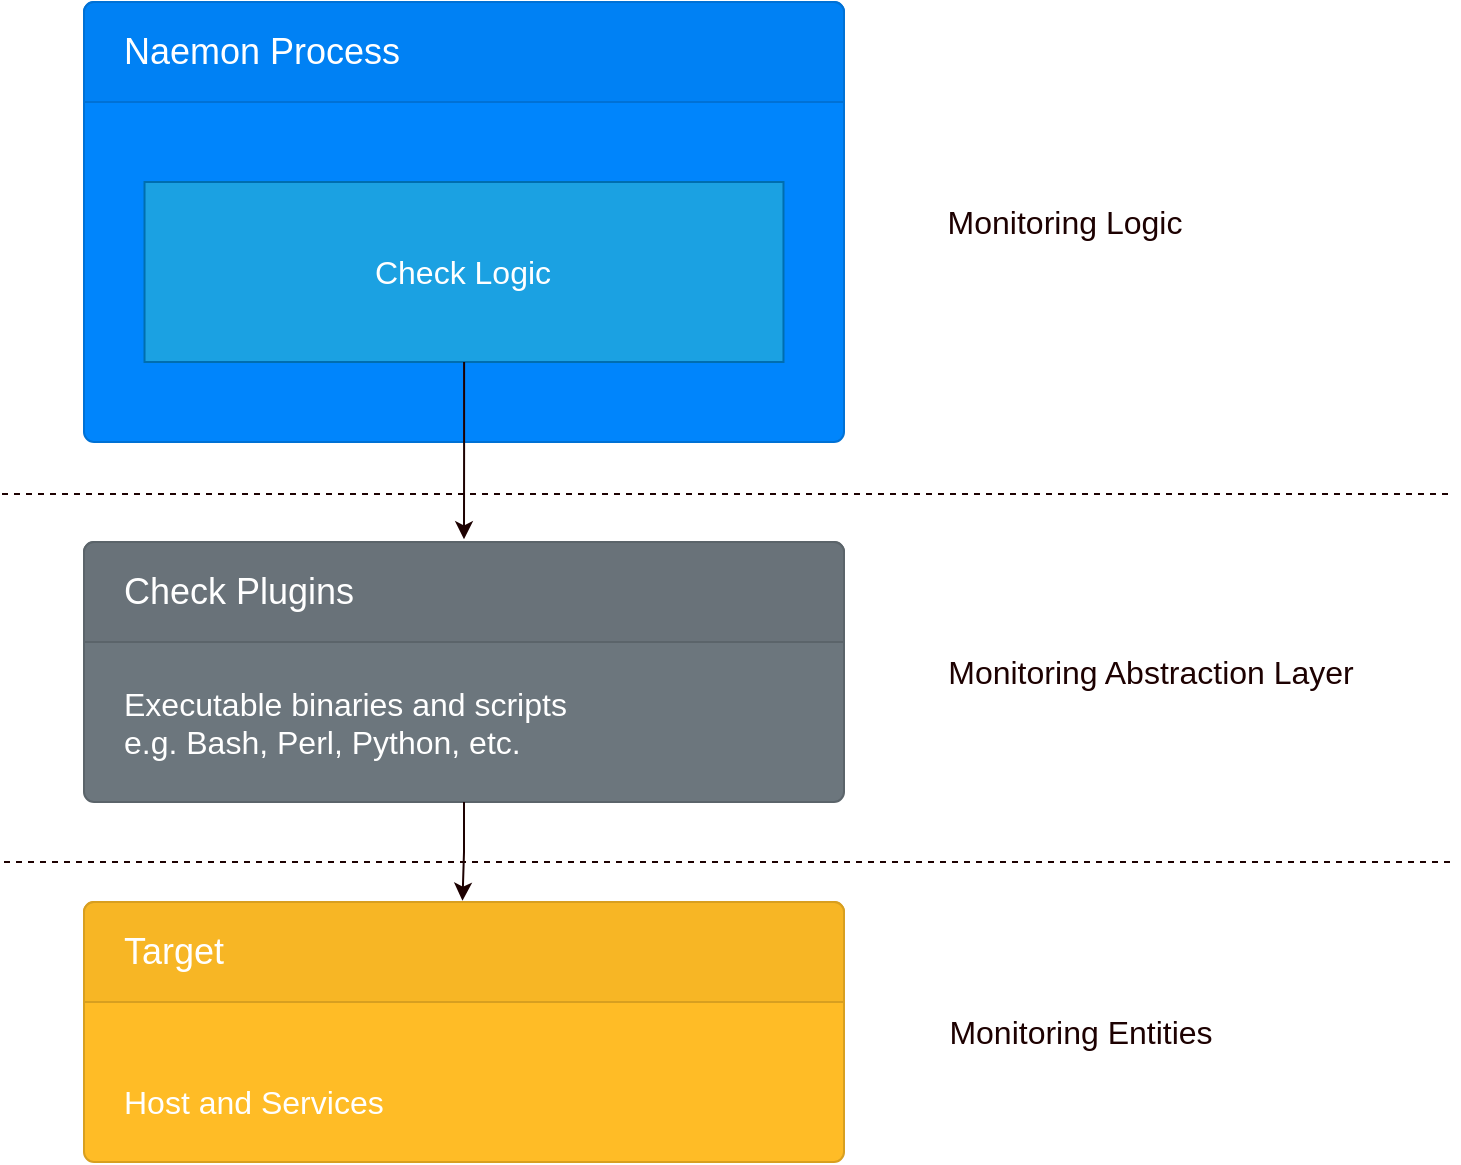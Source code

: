 <mxfile version="24.7.17">
  <diagram name="Seite-1" id="R0aHDFtCkrT7WoSOV8md">
    <mxGraphModel dx="1434" dy="957" grid="1" gridSize="10" guides="1" tooltips="1" connect="1" arrows="1" fold="1" page="1" pageScale="1" pageWidth="1169" pageHeight="827" math="0" shadow="0">
      <root>
        <mxCell id="0" />
        <mxCell id="1" parent="0" />
        <mxCell id="5FB76fzgtN4Mtl5dD62B-1" value="" style="html=1;shadow=0;dashed=0;shape=mxgraph.bootstrap.rrect;rSize=5;strokeColor=#0071D5;html=1;whiteSpace=wrap;fillColor=#0085FC;fontColor=#ffffff;verticalAlign=bottom;align=left;spacing=20;spacingBottom=0;fontSize=16;" parent="1" vertex="1">
          <mxGeometry x="50" y="130" width="380" height="220" as="geometry" />
        </mxCell>
        <mxCell id="5FB76fzgtN4Mtl5dD62B-2" value="Naemon Process" style="html=1;shadow=0;dashed=0;shape=mxgraph.bootstrap.topButton;rSize=5;perimeter=none;whiteSpace=wrap;fillColor=#0081F4;strokeColor=#0071D5;fontColor=#ffffff;resizeWidth=1;fontSize=18;align=left;spacing=20;" parent="5FB76fzgtN4Mtl5dD62B-1" vertex="1">
          <mxGeometry width="380" height="50" relative="1" as="geometry" />
        </mxCell>
        <mxCell id="cy9vblpNPn31SKOtWbtc-17" value="Check Logic" style="rounded=0;whiteSpace=wrap;html=1;fillColor=#1ba1e2;fontColor=#ffffff;strokeColor=#006EAF;fontSize=16;" parent="5FB76fzgtN4Mtl5dD62B-1" vertex="1">
          <mxGeometry x="30.258" y="90" width="319.478" height="90" as="geometry" />
        </mxCell>
        <mxCell id="cy9vblpNPn31SKOtWbtc-24" value="&lt;br style=&quot;font-size: 16px;&quot;&gt;Executable binaries and scripts&lt;div style=&quot;font-size: 16px;&quot;&gt;e.g. Bash, Perl, Python, etc.&lt;/div&gt;" style="html=1;shadow=0;dashed=0;shape=mxgraph.bootstrap.rrect;rSize=5;strokeColor=#5B646A;html=1;whiteSpace=wrap;fillColor=#6C767D;fontColor=#ffffff;verticalAlign=bottom;align=left;spacing=20;spacingBottom=0;fontSize=16;" parent="1" vertex="1">
          <mxGeometry x="50" y="400" width="380" height="130" as="geometry" />
        </mxCell>
        <mxCell id="cy9vblpNPn31SKOtWbtc-25" value="Check Plugins" style="html=1;shadow=0;dashed=0;shape=mxgraph.bootstrap.topButton;rSize=5;perimeter=none;whiteSpace=wrap;fillColor=#697279;strokeColor=#5B646A;fontColor=#ffffff;resizeWidth=1;fontSize=18;align=left;spacing=20;" parent="cy9vblpNPn31SKOtWbtc-24" vertex="1">
          <mxGeometry width="380" height="50" relative="1" as="geometry" />
        </mxCell>
        <mxCell id="cy9vblpNPn31SKOtWbtc-26" value="&lt;font style=&quot;font-size: 16px;&quot;&gt;&lt;br style=&quot;&quot;&gt;Host and Services&lt;/font&gt;" style="html=1;shadow=0;dashed=0;shape=mxgraph.bootstrap.rrect;rSize=5;strokeColor=#D89F20;html=1;whiteSpace=wrap;fillColor=#FFBC26;fontColor=#ffffff;verticalAlign=bottom;align=left;spacing=20;spacingBottom=0;fontSize=14;" parent="1" vertex="1">
          <mxGeometry x="50" y="580" width="380" height="130" as="geometry" />
        </mxCell>
        <mxCell id="cy9vblpNPn31SKOtWbtc-27" value="Target" style="html=1;shadow=0;dashed=0;shape=mxgraph.bootstrap.topButton;rSize=5;perimeter=none;whiteSpace=wrap;fillColor=#F7B625;strokeColor=#D89F20;fontColor=#ffffff;resizeWidth=1;fontSize=18;align=left;spacing=20;" parent="cy9vblpNPn31SKOtWbtc-26" vertex="1">
          <mxGeometry width="380" height="50" relative="1" as="geometry" />
        </mxCell>
        <mxCell id="cy9vblpNPn31SKOtWbtc-28" value="" style="endArrow=none;dashed=1;html=1;rounded=0;fontColor=#1D0101;strokeColor=#1D0101;" parent="1" edge="1">
          <mxGeometry width="50" height="50" relative="1" as="geometry">
            <mxPoint x="9" y="376" as="sourcePoint" />
            <mxPoint x="735" y="376" as="targetPoint" />
          </mxGeometry>
        </mxCell>
        <mxCell id="cy9vblpNPn31SKOtWbtc-29" value="&lt;font style=&quot;font-size: 16px;&quot;&gt;Monitoring Logic&lt;/font&gt;" style="text;html=1;align=center;verticalAlign=middle;resizable=0;points=[];autosize=1;strokeColor=none;fillColor=none;fontSize=16;fontColor=#1D0101;" parent="1" vertex="1">
          <mxGeometry x="470" y="225" width="140" height="30" as="geometry" />
        </mxCell>
        <mxCell id="cy9vblpNPn31SKOtWbtc-30" value="&lt;font style=&quot;font-size: 16px;&quot;&gt;Monitoring Abstraction Layer&lt;/font&gt;" style="text;html=1;align=center;verticalAlign=middle;resizable=0;points=[];autosize=1;strokeColor=none;fillColor=none;fontSize=16;fontColor=#1D0101;" parent="1" vertex="1">
          <mxGeometry x="468" y="450" width="230" height="30" as="geometry" />
        </mxCell>
        <mxCell id="cy9vblpNPn31SKOtWbtc-31" value="&lt;font style=&quot;font-size: 16px;&quot;&gt;Monitoring Entities&lt;/font&gt;" style="text;html=1;align=center;verticalAlign=middle;resizable=0;points=[];autosize=1;strokeColor=none;fillColor=none;fontSize=16;fontColor=#1D0101;" parent="1" vertex="1">
          <mxGeometry x="468" y="630" width="160" height="30" as="geometry" />
        </mxCell>
        <mxCell id="cy9vblpNPn31SKOtWbtc-32" value="" style="endArrow=none;dashed=1;html=1;rounded=0;fontColor=#1D0101;strokeColor=#1D0101;" parent="1" edge="1">
          <mxGeometry width="50" height="50" relative="1" as="geometry">
            <mxPoint x="10" y="560" as="sourcePoint" />
            <mxPoint x="736" y="560" as="targetPoint" />
          </mxGeometry>
        </mxCell>
        <mxCell id="cy9vblpNPn31SKOtWbtc-34" style="edgeStyle=orthogonalEdgeStyle;rounded=0;orthogonalLoop=1;jettySize=auto;html=1;entryX=0.5;entryY=-0.027;entryDx=0;entryDy=0;entryPerimeter=0;fontColor=#1D0101;strokeColor=#1D0101;" parent="1" source="cy9vblpNPn31SKOtWbtc-17" target="cy9vblpNPn31SKOtWbtc-25" edge="1">
          <mxGeometry relative="1" as="geometry" />
        </mxCell>
        <mxCell id="cy9vblpNPn31SKOtWbtc-35" style="edgeStyle=orthogonalEdgeStyle;rounded=0;orthogonalLoop=1;jettySize=auto;html=1;entryX=0.498;entryY=-0.013;entryDx=0;entryDy=0;entryPerimeter=0;fontColor=#1D0101;strokeColor=#1D0101;" parent="1" source="cy9vblpNPn31SKOtWbtc-24" target="cy9vblpNPn31SKOtWbtc-27" edge="1">
          <mxGeometry relative="1" as="geometry" />
        </mxCell>
      </root>
    </mxGraphModel>
  </diagram>
</mxfile>
